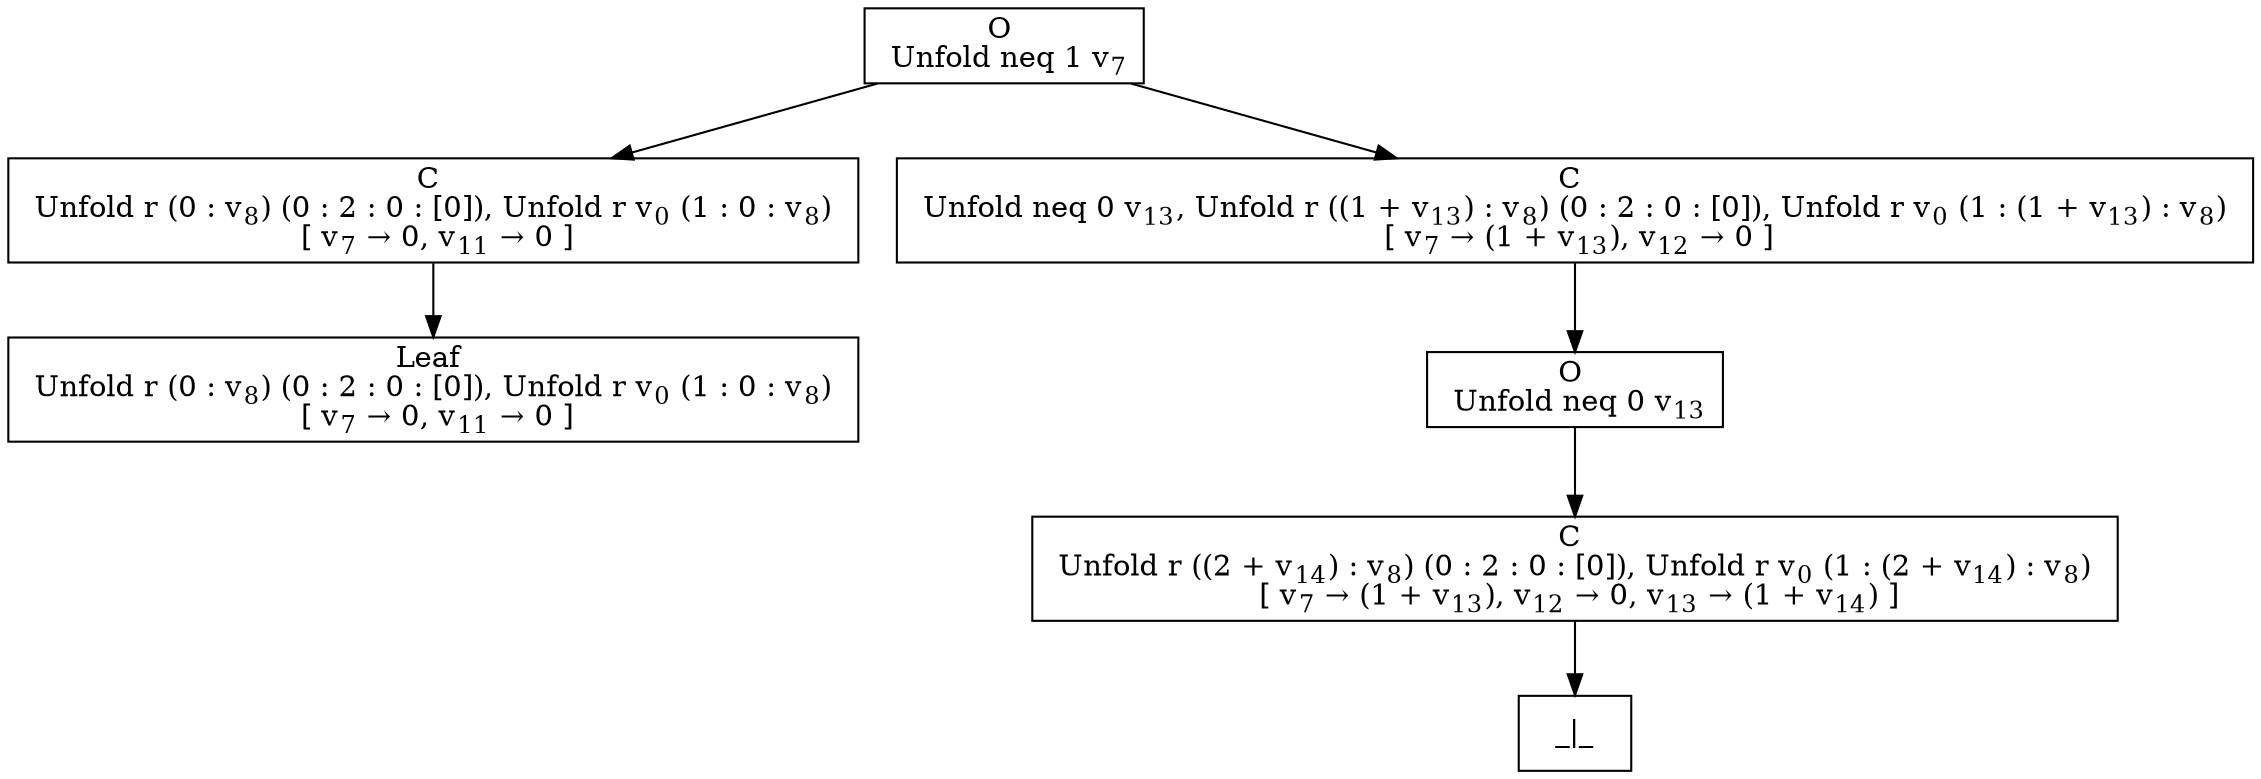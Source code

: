 digraph {
    graph [rankdir=TB
          ,bgcolor=transparent];
    node [shape=box
         ,fillcolor=white
         ,style=filled];
    0 [label=<O <BR/> Unfold neq 1 v<SUB>7</SUB>>];
    1 [label=<C <BR/> Unfold r (0 : v<SUB>8</SUB>) (0 : 2 : 0 : [0]), Unfold r v<SUB>0</SUB> (1 : 0 : v<SUB>8</SUB>) <BR/>  [ v<SUB>7</SUB> &rarr; 0, v<SUB>11</SUB> &rarr; 0 ] >];
    2 [label=<C <BR/> Unfold neq 0 v<SUB>13</SUB>, Unfold r ((1 + v<SUB>13</SUB>) : v<SUB>8</SUB>) (0 : 2 : 0 : [0]), Unfold r v<SUB>0</SUB> (1 : (1 + v<SUB>13</SUB>) : v<SUB>8</SUB>) <BR/>  [ v<SUB>7</SUB> &rarr; (1 + v<SUB>13</SUB>), v<SUB>12</SUB> &rarr; 0 ] >];
    3 [label=<Leaf <BR/> Unfold r (0 : v<SUB>8</SUB>) (0 : 2 : 0 : [0]), Unfold r v<SUB>0</SUB> (1 : 0 : v<SUB>8</SUB>) <BR/>  [ v<SUB>7</SUB> &rarr; 0, v<SUB>11</SUB> &rarr; 0 ] >];
    4 [label=<O <BR/> Unfold neq 0 v<SUB>13</SUB>>];
    5 [label=<C <BR/> Unfold r ((2 + v<SUB>14</SUB>) : v<SUB>8</SUB>) (0 : 2 : 0 : [0]), Unfold r v<SUB>0</SUB> (1 : (2 + v<SUB>14</SUB>) : v<SUB>8</SUB>) <BR/>  [ v<SUB>7</SUB> &rarr; (1 + v<SUB>13</SUB>), v<SUB>12</SUB> &rarr; 0, v<SUB>13</SUB> &rarr; (1 + v<SUB>14</SUB>) ] >];
    6 [label=<_|_>];
    0 -> 1 [label=""];
    0 -> 2 [label=""];
    1 -> 3 [label=""];
    2 -> 4 [label=""];
    4 -> 5 [label=""];
    5 -> 6 [label=""];
}